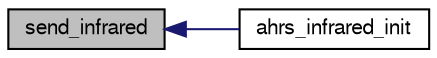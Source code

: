 digraph "send_infrared"
{
  edge [fontname="FreeSans",fontsize="10",labelfontname="FreeSans",labelfontsize="10"];
  node [fontname="FreeSans",fontsize="10",shape=record];
  rankdir="LR";
  Node1 [label="send_infrared",height=0.2,width=0.4,color="black", fillcolor="grey75", style="filled", fontcolor="black"];
  Node1 -> Node2 [dir="back",color="midnightblue",fontsize="10",style="solid",fontname="FreeSans"];
  Node2 [label="ahrs_infrared_init",height=0.2,width=0.4,color="black", fillcolor="white", style="filled",URL="$ahrs__infrared_8h.html#a47f15746e2ec6072631ae5bd83a2caee"];
}
